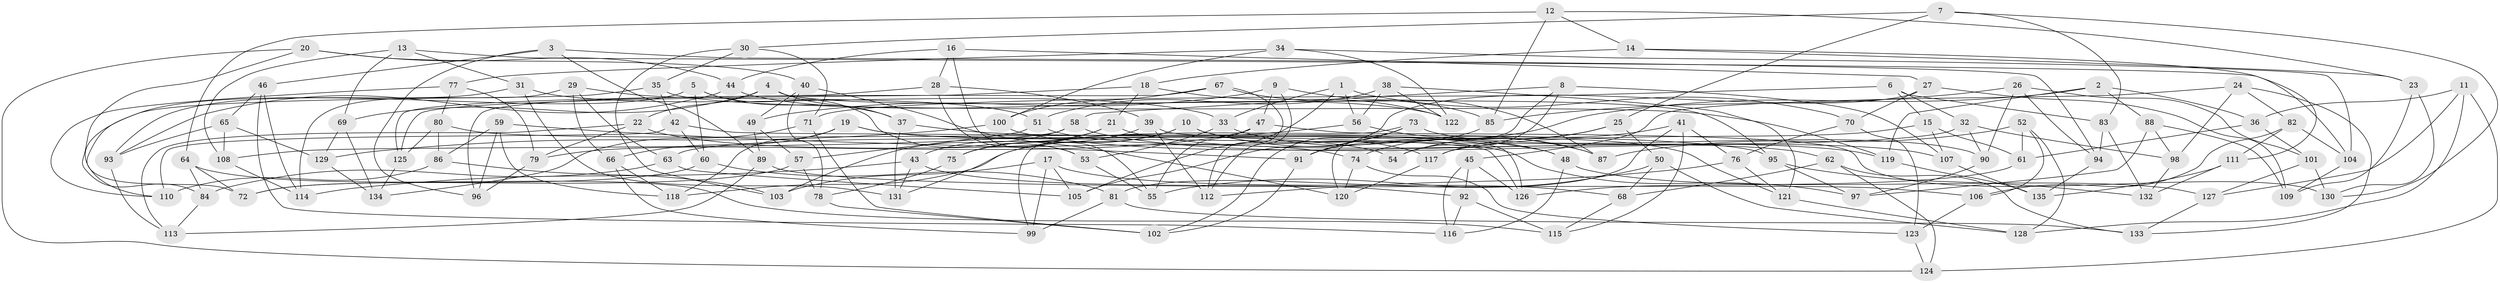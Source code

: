 // coarse degree distribution, {5: 0.11904761904761904, 6: 0.4880952380952381, 3: 0.023809523809523808, 4: 0.36904761904761907}
// Generated by graph-tools (version 1.1) at 2025/42/03/06/25 10:42:25]
// undirected, 135 vertices, 270 edges
graph export_dot {
graph [start="1"]
  node [color=gray90,style=filled];
  1;
  2;
  3;
  4;
  5;
  6;
  7;
  8;
  9;
  10;
  11;
  12;
  13;
  14;
  15;
  16;
  17;
  18;
  19;
  20;
  21;
  22;
  23;
  24;
  25;
  26;
  27;
  28;
  29;
  30;
  31;
  32;
  33;
  34;
  35;
  36;
  37;
  38;
  39;
  40;
  41;
  42;
  43;
  44;
  45;
  46;
  47;
  48;
  49;
  50;
  51;
  52;
  53;
  54;
  55;
  56;
  57;
  58;
  59;
  60;
  61;
  62;
  63;
  64;
  65;
  66;
  67;
  68;
  69;
  70;
  71;
  72;
  73;
  74;
  75;
  76;
  77;
  78;
  79;
  80;
  81;
  82;
  83;
  84;
  85;
  86;
  87;
  88;
  89;
  90;
  91;
  92;
  93;
  94;
  95;
  96;
  97;
  98;
  99;
  100;
  101;
  102;
  103;
  104;
  105;
  106;
  107;
  108;
  109;
  110;
  111;
  112;
  113;
  114;
  115;
  116;
  117;
  118;
  119;
  120;
  121;
  122;
  123;
  124;
  125;
  126;
  127;
  128;
  129;
  130;
  131;
  132;
  133;
  134;
  135;
  1 -- 33;
  1 -- 105;
  1 -- 56;
  1 -- 70;
  2 -- 36;
  2 -- 74;
  2 -- 119;
  2 -- 88;
  3 -- 94;
  3 -- 96;
  3 -- 89;
  3 -- 46;
  4 -- 37;
  4 -- 22;
  4 -- 69;
  4 -- 95;
  5 -- 60;
  5 -- 37;
  5 -- 93;
  5 -- 53;
  6 -- 83;
  6 -- 32;
  6 -- 71;
  6 -- 15;
  7 -- 130;
  7 -- 30;
  7 -- 25;
  7 -- 83;
  8 -- 54;
  8 -- 120;
  8 -- 58;
  8 -- 107;
  9 -- 49;
  9 -- 87;
  9 -- 112;
  9 -- 47;
  10 -- 75;
  10 -- 117;
  10 -- 131;
  10 -- 87;
  11 -- 124;
  11 -- 36;
  11 -- 127;
  11 -- 128;
  12 -- 14;
  12 -- 85;
  12 -- 23;
  12 -- 64;
  13 -- 104;
  13 -- 69;
  13 -- 31;
  13 -- 108;
  14 -- 111;
  14 -- 18;
  14 -- 23;
  15 -- 107;
  15 -- 61;
  15 -- 117;
  16 -- 28;
  16 -- 55;
  16 -- 44;
  16 -- 27;
  17 -- 99;
  17 -- 103;
  17 -- 105;
  17 -- 68;
  18 -- 21;
  18 -- 122;
  18 -- 125;
  19 -- 66;
  19 -- 97;
  19 -- 118;
  19 -- 54;
  20 -- 40;
  20 -- 84;
  20 -- 124;
  20 -- 44;
  21 -- 75;
  21 -- 62;
  21 -- 43;
  22 -- 79;
  22 -- 113;
  22 -- 74;
  23 -- 109;
  23 -- 130;
  24 -- 82;
  24 -- 133;
  24 -- 98;
  24 -- 45;
  25 -- 50;
  25 -- 54;
  25 -- 117;
  26 -- 90;
  26 -- 85;
  26 -- 101;
  26 -- 94;
  27 -- 109;
  27 -- 105;
  27 -- 70;
  28 -- 125;
  28 -- 39;
  28 -- 53;
  29 -- 63;
  29 -- 66;
  29 -- 51;
  29 -- 114;
  30 -- 103;
  30 -- 35;
  30 -- 71;
  31 -- 131;
  31 -- 33;
  31 -- 72;
  32 -- 63;
  32 -- 98;
  32 -- 90;
  33 -- 53;
  33 -- 48;
  34 -- 122;
  34 -- 77;
  34 -- 104;
  34 -- 100;
  35 -- 110;
  35 -- 119;
  35 -- 42;
  36 -- 61;
  36 -- 101;
  37 -- 48;
  37 -- 131;
  38 -- 56;
  38 -- 122;
  38 -- 121;
  38 -- 51;
  39 -- 112;
  39 -- 75;
  39 -- 126;
  40 -- 120;
  40 -- 49;
  40 -- 78;
  41 -- 54;
  41 -- 81;
  41 -- 115;
  41 -- 76;
  42 -- 126;
  42 -- 110;
  42 -- 60;
  43 -- 131;
  43 -- 92;
  43 -- 114;
  44 -- 122;
  44 -- 93;
  45 -- 92;
  45 -- 126;
  45 -- 116;
  46 -- 65;
  46 -- 116;
  46 -- 114;
  47 -- 130;
  47 -- 55;
  47 -- 79;
  48 -- 127;
  48 -- 116;
  49 -- 89;
  49 -- 57;
  50 -- 128;
  50 -- 68;
  50 -- 55;
  51 -- 57;
  51 -- 121;
  52 -- 128;
  52 -- 106;
  52 -- 87;
  52 -- 61;
  53 -- 55;
  56 -- 118;
  56 -- 87;
  57 -- 78;
  57 -- 72;
  58 -- 103;
  58 -- 108;
  58 -- 107;
  59 -- 96;
  59 -- 86;
  59 -- 91;
  59 -- 118;
  60 -- 72;
  60 -- 81;
  61 -- 126;
  62 -- 124;
  62 -- 133;
  62 -- 68;
  63 -- 105;
  63 -- 84;
  64 -- 72;
  64 -- 84;
  64 -- 115;
  65 -- 129;
  65 -- 108;
  65 -- 93;
  66 -- 118;
  66 -- 99;
  67 -- 100;
  67 -- 112;
  67 -- 85;
  67 -- 96;
  68 -- 115;
  69 -- 129;
  69 -- 134;
  70 -- 123;
  70 -- 76;
  71 -- 134;
  71 -- 102;
  73 -- 99;
  73 -- 102;
  73 -- 90;
  73 -- 91;
  74 -- 123;
  74 -- 120;
  75 -- 78;
  76 -- 121;
  76 -- 112;
  77 -- 110;
  77 -- 80;
  77 -- 79;
  78 -- 102;
  79 -- 96;
  80 -- 86;
  80 -- 125;
  80 -- 95;
  81 -- 99;
  81 -- 133;
  82 -- 106;
  82 -- 104;
  82 -- 111;
  83 -- 132;
  83 -- 94;
  84 -- 113;
  85 -- 91;
  86 -- 103;
  86 -- 110;
  88 -- 97;
  88 -- 98;
  88 -- 109;
  89 -- 113;
  89 -- 106;
  90 -- 97;
  91 -- 102;
  92 -- 116;
  92 -- 115;
  93 -- 113;
  94 -- 135;
  95 -- 132;
  95 -- 97;
  98 -- 132;
  100 -- 129;
  100 -- 119;
  101 -- 127;
  101 -- 130;
  104 -- 109;
  106 -- 123;
  107 -- 135;
  108 -- 114;
  111 -- 135;
  111 -- 132;
  117 -- 120;
  119 -- 135;
  121 -- 128;
  123 -- 124;
  125 -- 134;
  127 -- 133;
  129 -- 134;
}
